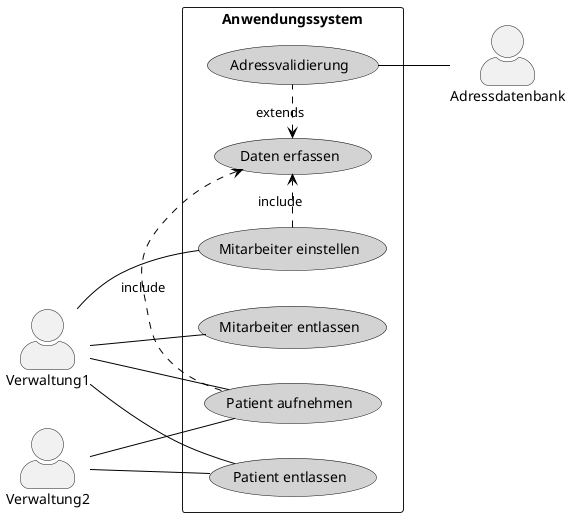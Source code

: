 @startuml USE-Case Krankenhaus
skinparam actorStyle awesome

skinparam usecase {
BackgroundColor LightGrey
BorderColor Black


ArrowColor Black
ActorBorderColor Black
ActorFontName Courier

ActorBackgroundColor<< Human >> Black
}
left to right direction
actor :Verwaltung1: as V
actor :Verwaltung2: as V2
actor :Adressdatenbank: as ADB

rectangle Anwendungssystem {
    
  V -- (Mitarbeiter einstellen)
  V -- (Mitarbeiter entlassen)
  V -- (Patient aufnehmen)
  V -- (Patient entlassen)
  V2 -- (Patient aufnehmen)
  V2 -- (Patient entlassen)
  (Mitarbeiter einstellen) .> (Daten erfassen) : include
  (Patient aufnehmen) .> (Daten erfassen) : include
  (Daten erfassen) <. (Adressvalidierung) : extends
  (Adressvalidierung) -- ADB
}
@enduml
